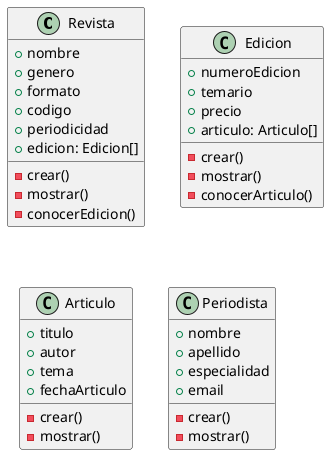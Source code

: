 @startuml Revistas

class "Revista" as revista {
    +nombre
    +genero
    +formato 
    +codigo
    +periodicidad
    +edicion: Edicion[]
    -crear()
    -mostrar()
    -conocerEdicion()
}

class "Edicion" as edicion {
    +numeroEdicion
    +temario
    +precio
    +articulo: Articulo[]
    -crear()
    -mostrar()
    -conocerArticulo()
}

class "Articulo" as articulo {
    +titulo
    +autor
    +tema
    +fechaArticulo
    -crear()
    -mostrar()
}
class "Periodista" as periodista {
    +nombre
    +apellido
    +especialidad
    +email
    -crear()
    -mostrar()
}
